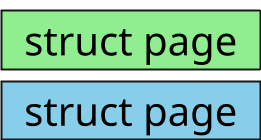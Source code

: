 @startuml
scale 1/5

skinparam Component {
    Style rectangle
    FontSize 200
    BorderThickness 10
    BackgroundColor transparent
}

skinparam Rectangle {
    BackgroundColor transparent
    BorderThickness 0
}

component "  struct page  " as p1 #LightGreen
component "  struct page  " as p2 #SkyBlue

p1-down[hidden]-p2

@enduml